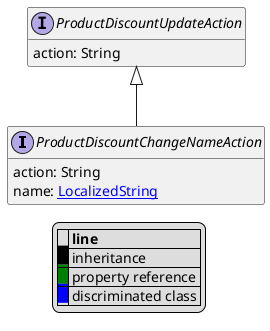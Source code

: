 @startuml

hide empty fields
hide empty methods
legend
|= |= line |
|<back:black>   </back>| inheritance |
|<back:green>   </back>| property reference |
|<back:blue>   </back>| discriminated class |
endlegend
interface ProductDiscountChangeNameAction [[ProductDiscountChangeNameAction.svg]] extends ProductDiscountUpdateAction {
    action: String
    name: [[LocalizedString.svg LocalizedString]]
}
interface ProductDiscountUpdateAction [[ProductDiscountUpdateAction.svg]]  {
    action: String
}





@enduml
